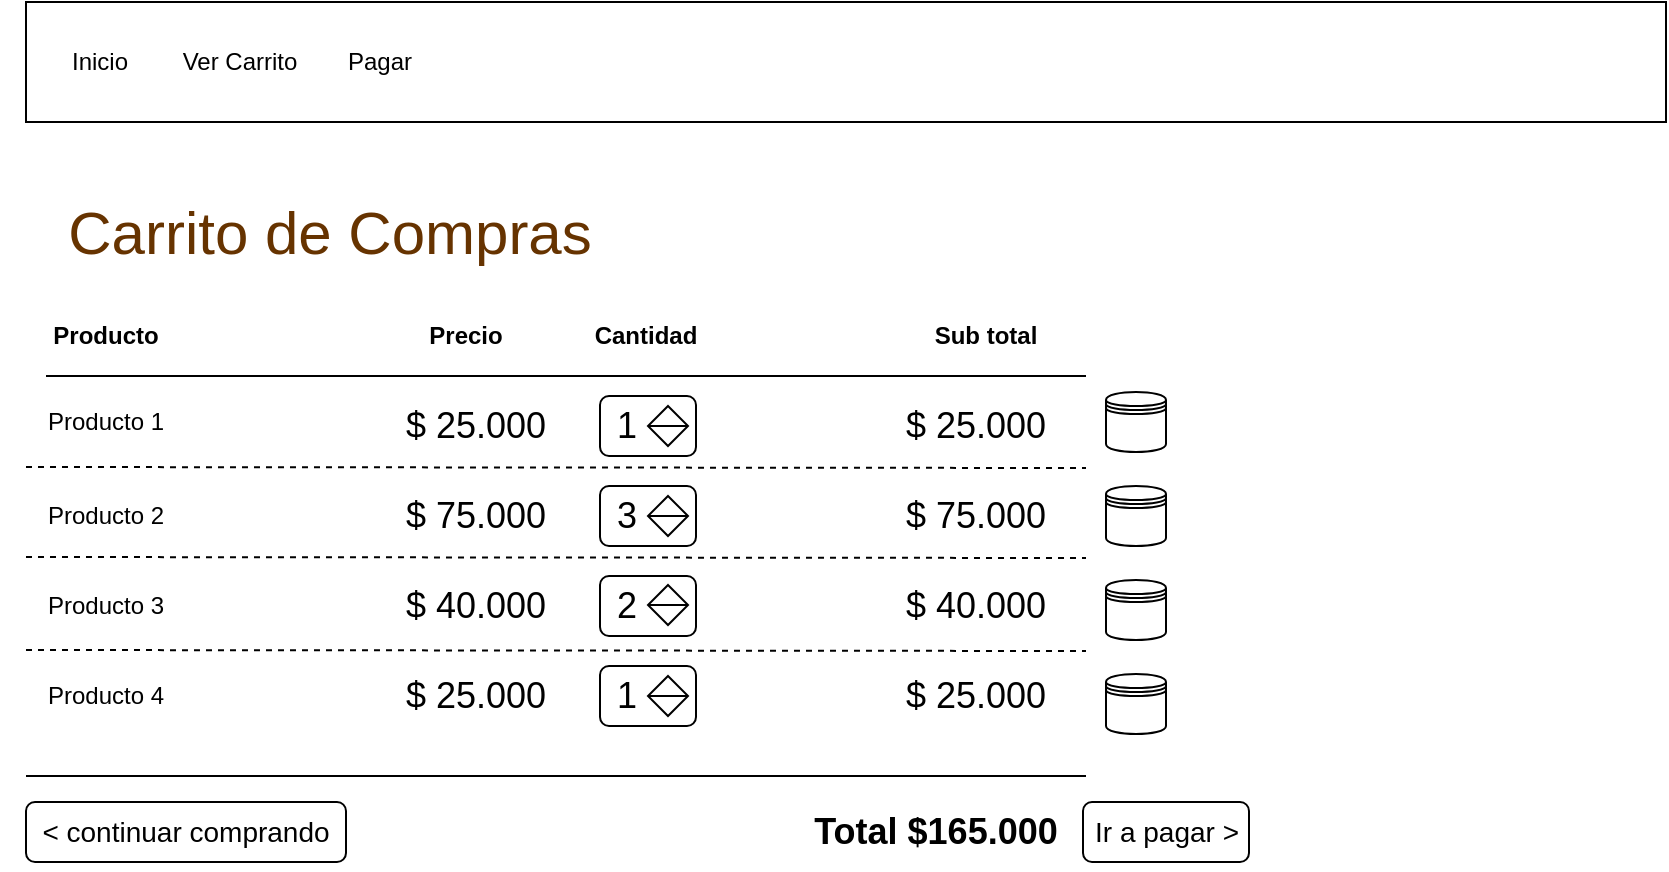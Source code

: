 <mxfile version="12.2.4"><diagram id="x1EH1GbULb_na_9PndiV"><mxGraphModel dx="1377" dy="1504" grid="1" gridSize="10" guides="1" tooltips="1" connect="1" arrows="1" fold="1" page="1" pageScale="1" pageWidth="827" pageHeight="1169" math="0" shadow="0"><root><mxCell id="0"/><mxCell id="1" parent="0"/><mxCell id="2" value="" style="rounded=0;whiteSpace=wrap;html=1;" vertex="1" parent="1"><mxGeometry y="-1167" width="820" height="60" as="geometry"/></mxCell><mxCell id="3" value="Inicio" style="text;html=1;strokeColor=none;fillColor=none;align=center;verticalAlign=middle;whiteSpace=wrap;rounded=0;" vertex="1" parent="1"><mxGeometry x="-3" y="-1152" width="80" height="30" as="geometry"/></mxCell><mxCell id="4" value="Ver Carrito" style="text;html=1;strokeColor=none;fillColor=none;align=center;verticalAlign=middle;whiteSpace=wrap;rounded=0;" vertex="1" parent="1"><mxGeometry x="67" y="-1152" width="80" height="30" as="geometry"/></mxCell><mxCell id="5" value="Pagar" style="text;html=1;strokeColor=none;fillColor=none;align=center;verticalAlign=middle;whiteSpace=wrap;rounded=0;" vertex="1" parent="1"><mxGeometry x="137" y="-1152" width="80" height="30" as="geometry"/></mxCell><mxCell id="6" value="&lt;font style=&quot;font-size: 30px&quot;&gt;Carrito de Compras&lt;/font&gt;" style="text;html=1;strokeColor=none;fillColor=none;align=center;verticalAlign=middle;whiteSpace=wrap;rounded=0;fontColor=#663300;" vertex="1" parent="1"><mxGeometry x="-13" y="-1087" width="330" height="70" as="geometry"/></mxCell><mxCell id="7" value="Producto" style="text;html=1;strokeColor=none;fillColor=none;align=center;verticalAlign=middle;whiteSpace=wrap;rounded=0;fontStyle=1" vertex="1" parent="1"><mxGeometry x="-10" y="-1010" width="100" height="20" as="geometry"/></mxCell><mxCell id="8" value="Precio" style="text;html=1;strokeColor=none;fillColor=none;align=center;verticalAlign=middle;whiteSpace=wrap;rounded=0;fontStyle=1" vertex="1" parent="1"><mxGeometry x="170" y="-1010" width="100" height="20" as="geometry"/></mxCell><mxCell id="9" value="Cantidad" style="text;html=1;strokeColor=none;fillColor=none;align=center;verticalAlign=middle;whiteSpace=wrap;rounded=0;fontStyle=1" vertex="1" parent="1"><mxGeometry x="260" y="-1010" width="100" height="20" as="geometry"/></mxCell><mxCell id="10" value="Sub total" style="text;html=1;strokeColor=none;fillColor=none;align=center;verticalAlign=middle;whiteSpace=wrap;rounded=0;fontStyle=1" vertex="1" parent="1"><mxGeometry x="430" y="-1010" width="100" height="20" as="geometry"/></mxCell><mxCell id="12" value="" style="endArrow=none;html=1;" edge="1" parent="1"><mxGeometry width="50" height="50" relative="1" as="geometry"><mxPoint x="10" y="-980" as="sourcePoint"/><mxPoint x="530" y="-980" as="targetPoint"/></mxGeometry></mxCell><mxCell id="13" value="" style="rounded=1;whiteSpace=wrap;html=1;fillColor=none;gradientColor=none;" vertex="1" parent="1"><mxGeometry x="287" y="-970" width="48" height="30" as="geometry"/></mxCell><mxCell id="14" value="" style="rounded=1;whiteSpace=wrap;html=1;fillColor=none;gradientColor=none;" vertex="1" parent="1"><mxGeometry x="287" y="-925" width="48" height="30" as="geometry"/></mxCell><mxCell id="15" value="" style="rounded=1;whiteSpace=wrap;html=1;fillColor=none;gradientColor=none;" vertex="1" parent="1"><mxGeometry x="287" y="-835" width="48" height="30" as="geometry"/></mxCell><mxCell id="16" value="" style="rounded=1;whiteSpace=wrap;html=1;fillColor=none;gradientColor=none;" vertex="1" parent="1"><mxGeometry x="287" y="-880" width="48" height="30" as="geometry"/></mxCell><mxCell id="17" value="Producto 1" style="text;html=1;strokeColor=none;fillColor=none;align=center;verticalAlign=middle;whiteSpace=wrap;rounded=0;fontStyle=0" vertex="1" parent="1"><mxGeometry x="-10" y="-967" width="100" height="20" as="geometry"/></mxCell><mxCell id="18" value="Producto 2" style="text;html=1;strokeColor=none;fillColor=none;align=center;verticalAlign=middle;whiteSpace=wrap;rounded=0;fontStyle=0" vertex="1" parent="1"><mxGeometry x="-10" y="-920" width="100" height="20" as="geometry"/></mxCell><mxCell id="19" value="Producto 3" style="text;html=1;strokeColor=none;fillColor=none;align=center;verticalAlign=middle;whiteSpace=wrap;rounded=0;fontStyle=0" vertex="1" parent="1"><mxGeometry x="-10" y="-875" width="100" height="20" as="geometry"/></mxCell><mxCell id="20" value="Producto 4" style="text;html=1;strokeColor=none;fillColor=none;align=center;verticalAlign=middle;whiteSpace=wrap;rounded=0;fontStyle=0" vertex="1" parent="1"><mxGeometry x="-10" y="-830" width="100" height="20" as="geometry"/></mxCell><mxCell id="21" value="" style="shape=sortShape;perimeter=rhombusPerimeter;whiteSpace=wrap;html=1;rounded=0;fillColor=none;gradientColor=none;" vertex="1" parent="1"><mxGeometry x="311" y="-965" width="20" height="20" as="geometry"/></mxCell><mxCell id="22" value="" style="shape=sortShape;perimeter=rhombusPerimeter;whiteSpace=wrap;html=1;rounded=0;fillColor=none;gradientColor=none;" vertex="1" parent="1"><mxGeometry x="311" y="-920" width="20" height="20" as="geometry"/></mxCell><mxCell id="23" value="" style="shape=sortShape;perimeter=rhombusPerimeter;whiteSpace=wrap;html=1;rounded=0;fillColor=none;gradientColor=none;" vertex="1" parent="1"><mxGeometry x="311" y="-875.5" width="20" height="20" as="geometry"/></mxCell><mxCell id="24" value="" style="shape=sortShape;perimeter=rhombusPerimeter;whiteSpace=wrap;html=1;rounded=0;fillColor=none;gradientColor=none;" vertex="1" parent="1"><mxGeometry x="311" y="-830" width="20" height="20" as="geometry"/></mxCell><mxCell id="25" value="1" style="text;strokeColor=none;fillColor=none;html=1;fontSize=18;fontStyle=0;verticalAlign=middle;align=center;rounded=0;" vertex="1" parent="1"><mxGeometry x="250" y="-975" width="100" height="40" as="geometry"/></mxCell><mxCell id="26" value="3" style="text;strokeColor=none;fillColor=none;html=1;fontSize=18;fontStyle=0;verticalAlign=middle;align=center;rounded=0;" vertex="1" parent="1"><mxGeometry x="250" y="-930.5" width="100" height="40" as="geometry"/></mxCell><mxCell id="27" value="2" style="text;strokeColor=none;fillColor=none;html=1;fontSize=18;fontStyle=0;verticalAlign=middle;align=center;rounded=0;" vertex="1" parent="1"><mxGeometry x="250" y="-885" width="100" height="40" as="geometry"/></mxCell><mxCell id="28" value="1" style="text;strokeColor=none;fillColor=none;html=1;fontSize=18;fontStyle=0;verticalAlign=middle;align=center;rounded=0;" vertex="1" parent="1"><mxGeometry x="250" y="-840" width="100" height="40" as="geometry"/></mxCell><mxCell id="29" value="" style="endArrow=none;dashed=1;html=1;fontSize=18;fontColor=#000000;" edge="1" parent="1"><mxGeometry width="50" height="50" relative="1" as="geometry"><mxPoint y="-934.5" as="sourcePoint"/><mxPoint x="530" y="-934" as="targetPoint"/></mxGeometry></mxCell><mxCell id="30" value="" style="endArrow=none;dashed=1;html=1;fontSize=18;fontColor=#000000;" edge="1" parent="1"><mxGeometry width="50" height="50" relative="1" as="geometry"><mxPoint y="-889.5" as="sourcePoint"/><mxPoint x="530" y="-889" as="targetPoint"/></mxGeometry></mxCell><mxCell id="31" value="" style="endArrow=none;dashed=1;html=1;fontSize=18;fontColor=#000000;" edge="1" parent="1"><mxGeometry width="50" height="50" relative="1" as="geometry"><mxPoint y="-843" as="sourcePoint"/><mxPoint x="530" y="-842.5" as="targetPoint"/></mxGeometry></mxCell><mxCell id="33" value="" style="endArrow=none;html=1;" edge="1" parent="1"><mxGeometry width="50" height="50" relative="1" as="geometry"><mxPoint y="-780" as="sourcePoint"/><mxPoint x="530" y="-780" as="targetPoint"/></mxGeometry></mxCell><mxCell id="34" value="$ 25.000" style="text;html=1;strokeColor=none;fillColor=none;align=center;verticalAlign=middle;whiteSpace=wrap;rounded=0;fontSize=18;fontColor=#000000;" vertex="1" parent="1"><mxGeometry x="180" y="-965" width="90" height="20" as="geometry"/></mxCell><mxCell id="35" value="$ 75.000" style="text;html=1;strokeColor=none;fillColor=none;align=center;verticalAlign=middle;whiteSpace=wrap;rounded=0;fontSize=18;fontColor=#000000;" vertex="1" parent="1"><mxGeometry x="180" y="-920.5" width="90" height="20" as="geometry"/></mxCell><mxCell id="36" value="$ 40.000" style="text;html=1;strokeColor=none;fillColor=none;align=center;verticalAlign=middle;whiteSpace=wrap;rounded=0;fontSize=18;fontColor=#000000;" vertex="1" parent="1"><mxGeometry x="180" y="-875" width="90" height="20" as="geometry"/></mxCell><mxCell id="37" value="$ 25.000" style="text;html=1;strokeColor=none;fillColor=none;align=center;verticalAlign=middle;whiteSpace=wrap;rounded=0;fontSize=18;fontColor=#000000;" vertex="1" parent="1"><mxGeometry x="180" y="-830" width="90" height="20" as="geometry"/></mxCell><mxCell id="38" value="$ 25.000" style="text;html=1;strokeColor=none;fillColor=none;align=center;verticalAlign=middle;whiteSpace=wrap;rounded=0;fontSize=18;fontColor=#000000;" vertex="1" parent="1"><mxGeometry x="430" y="-965" width="90" height="20" as="geometry"/></mxCell><mxCell id="39" value="$ 75.000" style="text;html=1;strokeColor=none;fillColor=none;align=center;verticalAlign=middle;whiteSpace=wrap;rounded=0;fontSize=18;fontColor=#000000;" vertex="1" parent="1"><mxGeometry x="430" y="-920.5" width="90" height="20" as="geometry"/></mxCell><mxCell id="40" value="$ 40.000" style="text;html=1;strokeColor=none;fillColor=none;align=center;verticalAlign=middle;whiteSpace=wrap;rounded=0;fontSize=18;fontColor=#000000;" vertex="1" parent="1"><mxGeometry x="430" y="-875" width="90" height="20" as="geometry"/></mxCell><mxCell id="41" value="$ 25.000" style="text;html=1;strokeColor=none;fillColor=none;align=center;verticalAlign=middle;whiteSpace=wrap;rounded=0;fontSize=18;fontColor=#000000;" vertex="1" parent="1"><mxGeometry x="430" y="-830" width="90" height="20" as="geometry"/></mxCell><mxCell id="46" value="" style="shape=datastore;whiteSpace=wrap;html=1;rounded=0;fillColor=none;gradientColor=none;fontSize=18;fontColor=#000000;" vertex="1" parent="1"><mxGeometry x="540" y="-972" width="30" height="30" as="geometry"/></mxCell><mxCell id="47" value="" style="shape=datastore;whiteSpace=wrap;html=1;rounded=0;fillColor=none;gradientColor=none;fontSize=18;fontColor=#000000;" vertex="1" parent="1"><mxGeometry x="540" y="-925" width="30" height="30" as="geometry"/></mxCell><mxCell id="48" value="" style="shape=datastore;whiteSpace=wrap;html=1;rounded=0;fillColor=none;gradientColor=none;fontSize=18;fontColor=#000000;" vertex="1" parent="1"><mxGeometry x="540" y="-878" width="30" height="30" as="geometry"/></mxCell><mxCell id="49" value="" style="shape=datastore;whiteSpace=wrap;html=1;rounded=0;fillColor=none;gradientColor=none;fontSize=18;fontColor=#000000;" vertex="1" parent="1"><mxGeometry x="540" y="-831" width="30" height="30" as="geometry"/></mxCell><mxCell id="50" value="&amp;lt; continuar comprando" style="rounded=1;whiteSpace=wrap;html=1;fillColor=none;gradientColor=none;fontSize=14;fontColor=#000000;" vertex="1" parent="1"><mxGeometry y="-767" width="160" height="30" as="geometry"/></mxCell><mxCell id="51" value="Ir a pagar &amp;gt;" style="rounded=1;whiteSpace=wrap;html=1;fillColor=none;gradientColor=none;fontSize=14;fontColor=#000000;" vertex="1" parent="1"><mxGeometry x="528.5" y="-767" width="83" height="30" as="geometry"/></mxCell><mxCell id="52" value="Total $165.000" style="text;html=1;strokeColor=none;fillColor=none;align=center;verticalAlign=middle;whiteSpace=wrap;rounded=0;fontSize=18;fontColor=#000000;fontStyle=1" vertex="1" parent="1"><mxGeometry x="370" y="-771" width="170" height="38" as="geometry"/></mxCell></root></mxGraphModel></diagram></mxfile>